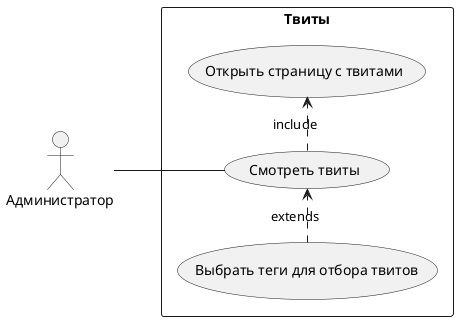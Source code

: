 @startuml
left to right direction
skinparam packageStyle rectangle
actor Администратор
rectangle Твиты {
  Администратор -- (Смотреть твиты)
  (Смотреть твиты) .> (Открыть страницу с твитами) : include
  (Выбрать теги для отбора твитов) .> (Смотреть твиты) : extends
}
@enduml
